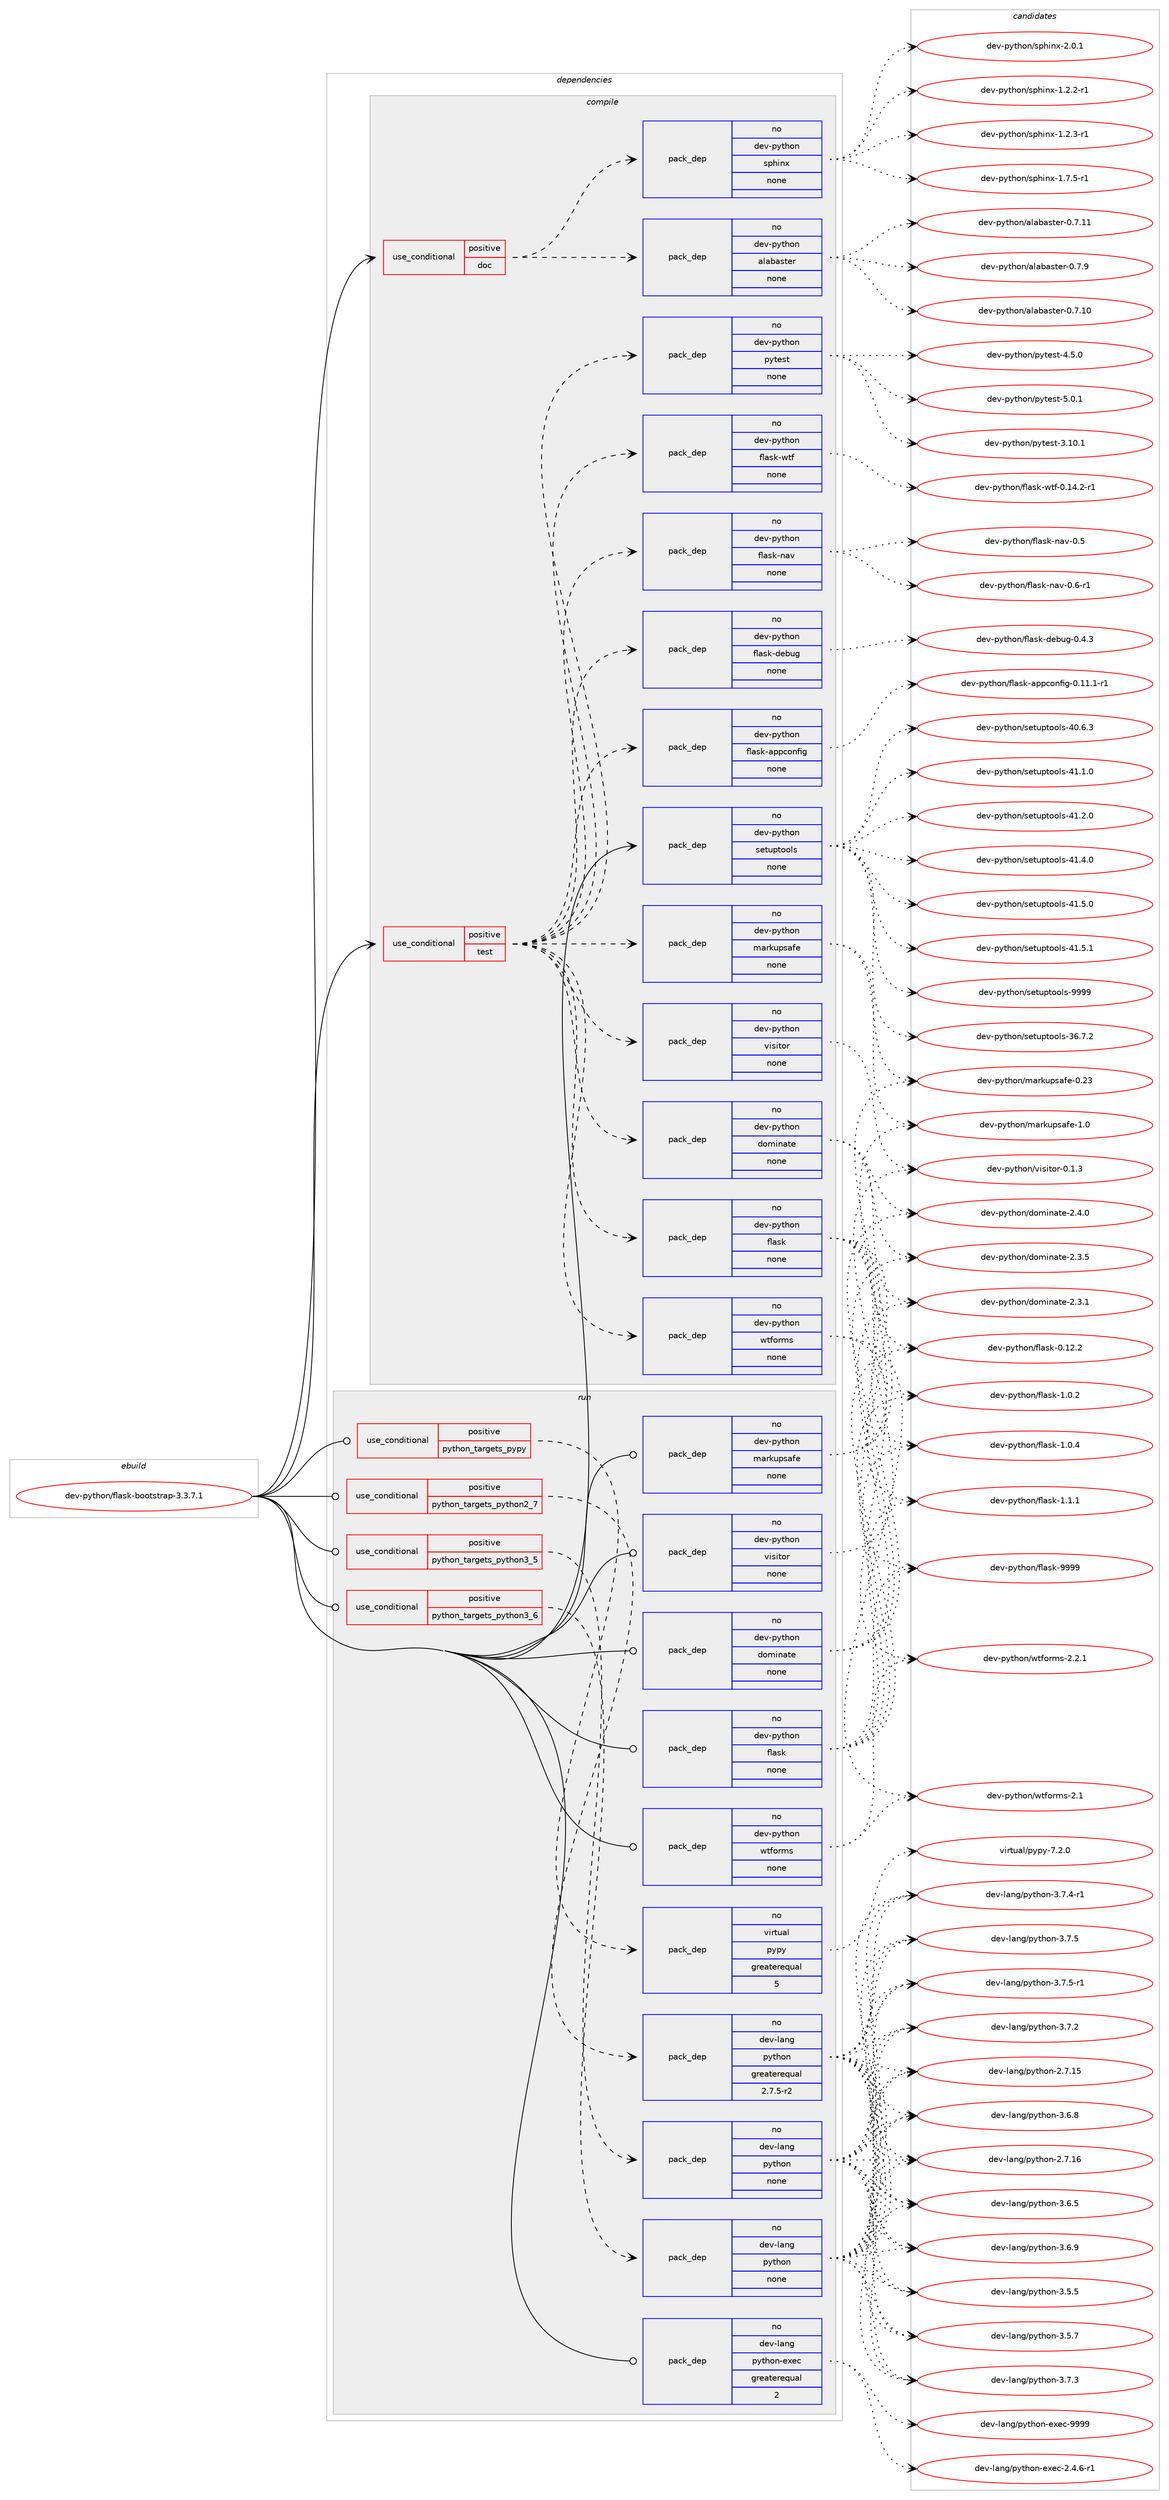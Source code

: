 digraph prolog {

# *************
# Graph options
# *************

newrank=true;
concentrate=true;
compound=true;
graph [rankdir=LR,fontname=Helvetica,fontsize=10,ranksep=1.5];#, ranksep=2.5, nodesep=0.2];
edge  [arrowhead=vee];
node  [fontname=Helvetica,fontsize=10];

# **********
# The ebuild
# **********

subgraph cluster_leftcol {
color=gray;
rank=same;
label=<<i>ebuild</i>>;
id [label="dev-python/flask-bootstrap-3.3.7.1", color=red, width=4, href="../dev-python/flask-bootstrap-3.3.7.1.svg"];
}

# ****************
# The dependencies
# ****************

subgraph cluster_midcol {
color=gray;
label=<<i>dependencies</i>>;
subgraph cluster_compile {
fillcolor="#eeeeee";
style=filled;
label=<<i>compile</i>>;
subgraph cond139450 {
dependency604845 [label=<<TABLE BORDER="0" CELLBORDER="1" CELLSPACING="0" CELLPADDING="4"><TR><TD ROWSPAN="3" CELLPADDING="10">use_conditional</TD></TR><TR><TD>positive</TD></TR><TR><TD>doc</TD></TR></TABLE>>, shape=none, color=red];
subgraph pack453598 {
dependency604846 [label=<<TABLE BORDER="0" CELLBORDER="1" CELLSPACING="0" CELLPADDING="4" WIDTH="220"><TR><TD ROWSPAN="6" CELLPADDING="30">pack_dep</TD></TR><TR><TD WIDTH="110">no</TD></TR><TR><TD>dev-python</TD></TR><TR><TD>alabaster</TD></TR><TR><TD>none</TD></TR><TR><TD></TD></TR></TABLE>>, shape=none, color=blue];
}
dependency604845:e -> dependency604846:w [weight=20,style="dashed",arrowhead="vee"];
subgraph pack453599 {
dependency604847 [label=<<TABLE BORDER="0" CELLBORDER="1" CELLSPACING="0" CELLPADDING="4" WIDTH="220"><TR><TD ROWSPAN="6" CELLPADDING="30">pack_dep</TD></TR><TR><TD WIDTH="110">no</TD></TR><TR><TD>dev-python</TD></TR><TR><TD>sphinx</TD></TR><TR><TD>none</TD></TR><TR><TD></TD></TR></TABLE>>, shape=none, color=blue];
}
dependency604845:e -> dependency604847:w [weight=20,style="dashed",arrowhead="vee"];
}
id:e -> dependency604845:w [weight=20,style="solid",arrowhead="vee"];
subgraph cond139451 {
dependency604848 [label=<<TABLE BORDER="0" CELLBORDER="1" CELLSPACING="0" CELLPADDING="4"><TR><TD ROWSPAN="3" CELLPADDING="10">use_conditional</TD></TR><TR><TD>positive</TD></TR><TR><TD>test</TD></TR></TABLE>>, shape=none, color=red];
subgraph pack453600 {
dependency604849 [label=<<TABLE BORDER="0" CELLBORDER="1" CELLSPACING="0" CELLPADDING="4" WIDTH="220"><TR><TD ROWSPAN="6" CELLPADDING="30">pack_dep</TD></TR><TR><TD WIDTH="110">no</TD></TR><TR><TD>dev-python</TD></TR><TR><TD>flask-appconfig</TD></TR><TR><TD>none</TD></TR><TR><TD></TD></TR></TABLE>>, shape=none, color=blue];
}
dependency604848:e -> dependency604849:w [weight=20,style="dashed",arrowhead="vee"];
subgraph pack453601 {
dependency604850 [label=<<TABLE BORDER="0" CELLBORDER="1" CELLSPACING="0" CELLPADDING="4" WIDTH="220"><TR><TD ROWSPAN="6" CELLPADDING="30">pack_dep</TD></TR><TR><TD WIDTH="110">no</TD></TR><TR><TD>dev-python</TD></TR><TR><TD>flask-debug</TD></TR><TR><TD>none</TD></TR><TR><TD></TD></TR></TABLE>>, shape=none, color=blue];
}
dependency604848:e -> dependency604850:w [weight=20,style="dashed",arrowhead="vee"];
subgraph pack453602 {
dependency604851 [label=<<TABLE BORDER="0" CELLBORDER="1" CELLSPACING="0" CELLPADDING="4" WIDTH="220"><TR><TD ROWSPAN="6" CELLPADDING="30">pack_dep</TD></TR><TR><TD WIDTH="110">no</TD></TR><TR><TD>dev-python</TD></TR><TR><TD>flask-nav</TD></TR><TR><TD>none</TD></TR><TR><TD></TD></TR></TABLE>>, shape=none, color=blue];
}
dependency604848:e -> dependency604851:w [weight=20,style="dashed",arrowhead="vee"];
subgraph pack453603 {
dependency604852 [label=<<TABLE BORDER="0" CELLBORDER="1" CELLSPACING="0" CELLPADDING="4" WIDTH="220"><TR><TD ROWSPAN="6" CELLPADDING="30">pack_dep</TD></TR><TR><TD WIDTH="110">no</TD></TR><TR><TD>dev-python</TD></TR><TR><TD>flask-wtf</TD></TR><TR><TD>none</TD></TR><TR><TD></TD></TR></TABLE>>, shape=none, color=blue];
}
dependency604848:e -> dependency604852:w [weight=20,style="dashed",arrowhead="vee"];
subgraph pack453604 {
dependency604853 [label=<<TABLE BORDER="0" CELLBORDER="1" CELLSPACING="0" CELLPADDING="4" WIDTH="220"><TR><TD ROWSPAN="6" CELLPADDING="30">pack_dep</TD></TR><TR><TD WIDTH="110">no</TD></TR><TR><TD>dev-python</TD></TR><TR><TD>pytest</TD></TR><TR><TD>none</TD></TR><TR><TD></TD></TR></TABLE>>, shape=none, color=blue];
}
dependency604848:e -> dependency604853:w [weight=20,style="dashed",arrowhead="vee"];
subgraph pack453605 {
dependency604854 [label=<<TABLE BORDER="0" CELLBORDER="1" CELLSPACING="0" CELLPADDING="4" WIDTH="220"><TR><TD ROWSPAN="6" CELLPADDING="30">pack_dep</TD></TR><TR><TD WIDTH="110">no</TD></TR><TR><TD>dev-python</TD></TR><TR><TD>dominate</TD></TR><TR><TD>none</TD></TR><TR><TD></TD></TR></TABLE>>, shape=none, color=blue];
}
dependency604848:e -> dependency604854:w [weight=20,style="dashed",arrowhead="vee"];
subgraph pack453606 {
dependency604855 [label=<<TABLE BORDER="0" CELLBORDER="1" CELLSPACING="0" CELLPADDING="4" WIDTH="220"><TR><TD ROWSPAN="6" CELLPADDING="30">pack_dep</TD></TR><TR><TD WIDTH="110">no</TD></TR><TR><TD>dev-python</TD></TR><TR><TD>flask</TD></TR><TR><TD>none</TD></TR><TR><TD></TD></TR></TABLE>>, shape=none, color=blue];
}
dependency604848:e -> dependency604855:w [weight=20,style="dashed",arrowhead="vee"];
subgraph pack453607 {
dependency604856 [label=<<TABLE BORDER="0" CELLBORDER="1" CELLSPACING="0" CELLPADDING="4" WIDTH="220"><TR><TD ROWSPAN="6" CELLPADDING="30">pack_dep</TD></TR><TR><TD WIDTH="110">no</TD></TR><TR><TD>dev-python</TD></TR><TR><TD>markupsafe</TD></TR><TR><TD>none</TD></TR><TR><TD></TD></TR></TABLE>>, shape=none, color=blue];
}
dependency604848:e -> dependency604856:w [weight=20,style="dashed",arrowhead="vee"];
subgraph pack453608 {
dependency604857 [label=<<TABLE BORDER="0" CELLBORDER="1" CELLSPACING="0" CELLPADDING="4" WIDTH="220"><TR><TD ROWSPAN="6" CELLPADDING="30">pack_dep</TD></TR><TR><TD WIDTH="110">no</TD></TR><TR><TD>dev-python</TD></TR><TR><TD>visitor</TD></TR><TR><TD>none</TD></TR><TR><TD></TD></TR></TABLE>>, shape=none, color=blue];
}
dependency604848:e -> dependency604857:w [weight=20,style="dashed",arrowhead="vee"];
subgraph pack453609 {
dependency604858 [label=<<TABLE BORDER="0" CELLBORDER="1" CELLSPACING="0" CELLPADDING="4" WIDTH="220"><TR><TD ROWSPAN="6" CELLPADDING="30">pack_dep</TD></TR><TR><TD WIDTH="110">no</TD></TR><TR><TD>dev-python</TD></TR><TR><TD>wtforms</TD></TR><TR><TD>none</TD></TR><TR><TD></TD></TR></TABLE>>, shape=none, color=blue];
}
dependency604848:e -> dependency604858:w [weight=20,style="dashed",arrowhead="vee"];
}
id:e -> dependency604848:w [weight=20,style="solid",arrowhead="vee"];
subgraph pack453610 {
dependency604859 [label=<<TABLE BORDER="0" CELLBORDER="1" CELLSPACING="0" CELLPADDING="4" WIDTH="220"><TR><TD ROWSPAN="6" CELLPADDING="30">pack_dep</TD></TR><TR><TD WIDTH="110">no</TD></TR><TR><TD>dev-python</TD></TR><TR><TD>setuptools</TD></TR><TR><TD>none</TD></TR><TR><TD></TD></TR></TABLE>>, shape=none, color=blue];
}
id:e -> dependency604859:w [weight=20,style="solid",arrowhead="vee"];
}
subgraph cluster_compileandrun {
fillcolor="#eeeeee";
style=filled;
label=<<i>compile and run</i>>;
}
subgraph cluster_run {
fillcolor="#eeeeee";
style=filled;
label=<<i>run</i>>;
subgraph cond139452 {
dependency604860 [label=<<TABLE BORDER="0" CELLBORDER="1" CELLSPACING="0" CELLPADDING="4"><TR><TD ROWSPAN="3" CELLPADDING="10">use_conditional</TD></TR><TR><TD>positive</TD></TR><TR><TD>python_targets_pypy</TD></TR></TABLE>>, shape=none, color=red];
subgraph pack453611 {
dependency604861 [label=<<TABLE BORDER="0" CELLBORDER="1" CELLSPACING="0" CELLPADDING="4" WIDTH="220"><TR><TD ROWSPAN="6" CELLPADDING="30">pack_dep</TD></TR><TR><TD WIDTH="110">no</TD></TR><TR><TD>virtual</TD></TR><TR><TD>pypy</TD></TR><TR><TD>greaterequal</TD></TR><TR><TD>5</TD></TR></TABLE>>, shape=none, color=blue];
}
dependency604860:e -> dependency604861:w [weight=20,style="dashed",arrowhead="vee"];
}
id:e -> dependency604860:w [weight=20,style="solid",arrowhead="odot"];
subgraph cond139453 {
dependency604862 [label=<<TABLE BORDER="0" CELLBORDER="1" CELLSPACING="0" CELLPADDING="4"><TR><TD ROWSPAN="3" CELLPADDING="10">use_conditional</TD></TR><TR><TD>positive</TD></TR><TR><TD>python_targets_python2_7</TD></TR></TABLE>>, shape=none, color=red];
subgraph pack453612 {
dependency604863 [label=<<TABLE BORDER="0" CELLBORDER="1" CELLSPACING="0" CELLPADDING="4" WIDTH="220"><TR><TD ROWSPAN="6" CELLPADDING="30">pack_dep</TD></TR><TR><TD WIDTH="110">no</TD></TR><TR><TD>dev-lang</TD></TR><TR><TD>python</TD></TR><TR><TD>greaterequal</TD></TR><TR><TD>2.7.5-r2</TD></TR></TABLE>>, shape=none, color=blue];
}
dependency604862:e -> dependency604863:w [weight=20,style="dashed",arrowhead="vee"];
}
id:e -> dependency604862:w [weight=20,style="solid",arrowhead="odot"];
subgraph cond139454 {
dependency604864 [label=<<TABLE BORDER="0" CELLBORDER="1" CELLSPACING="0" CELLPADDING="4"><TR><TD ROWSPAN="3" CELLPADDING="10">use_conditional</TD></TR><TR><TD>positive</TD></TR><TR><TD>python_targets_python3_5</TD></TR></TABLE>>, shape=none, color=red];
subgraph pack453613 {
dependency604865 [label=<<TABLE BORDER="0" CELLBORDER="1" CELLSPACING="0" CELLPADDING="4" WIDTH="220"><TR><TD ROWSPAN="6" CELLPADDING="30">pack_dep</TD></TR><TR><TD WIDTH="110">no</TD></TR><TR><TD>dev-lang</TD></TR><TR><TD>python</TD></TR><TR><TD>none</TD></TR><TR><TD></TD></TR></TABLE>>, shape=none, color=blue];
}
dependency604864:e -> dependency604865:w [weight=20,style="dashed",arrowhead="vee"];
}
id:e -> dependency604864:w [weight=20,style="solid",arrowhead="odot"];
subgraph cond139455 {
dependency604866 [label=<<TABLE BORDER="0" CELLBORDER="1" CELLSPACING="0" CELLPADDING="4"><TR><TD ROWSPAN="3" CELLPADDING="10">use_conditional</TD></TR><TR><TD>positive</TD></TR><TR><TD>python_targets_python3_6</TD></TR></TABLE>>, shape=none, color=red];
subgraph pack453614 {
dependency604867 [label=<<TABLE BORDER="0" CELLBORDER="1" CELLSPACING="0" CELLPADDING="4" WIDTH="220"><TR><TD ROWSPAN="6" CELLPADDING="30">pack_dep</TD></TR><TR><TD WIDTH="110">no</TD></TR><TR><TD>dev-lang</TD></TR><TR><TD>python</TD></TR><TR><TD>none</TD></TR><TR><TD></TD></TR></TABLE>>, shape=none, color=blue];
}
dependency604866:e -> dependency604867:w [weight=20,style="dashed",arrowhead="vee"];
}
id:e -> dependency604866:w [weight=20,style="solid",arrowhead="odot"];
subgraph pack453615 {
dependency604868 [label=<<TABLE BORDER="0" CELLBORDER="1" CELLSPACING="0" CELLPADDING="4" WIDTH="220"><TR><TD ROWSPAN="6" CELLPADDING="30">pack_dep</TD></TR><TR><TD WIDTH="110">no</TD></TR><TR><TD>dev-lang</TD></TR><TR><TD>python-exec</TD></TR><TR><TD>greaterequal</TD></TR><TR><TD>2</TD></TR></TABLE>>, shape=none, color=blue];
}
id:e -> dependency604868:w [weight=20,style="solid",arrowhead="odot"];
subgraph pack453616 {
dependency604869 [label=<<TABLE BORDER="0" CELLBORDER="1" CELLSPACING="0" CELLPADDING="4" WIDTH="220"><TR><TD ROWSPAN="6" CELLPADDING="30">pack_dep</TD></TR><TR><TD WIDTH="110">no</TD></TR><TR><TD>dev-python</TD></TR><TR><TD>dominate</TD></TR><TR><TD>none</TD></TR><TR><TD></TD></TR></TABLE>>, shape=none, color=blue];
}
id:e -> dependency604869:w [weight=20,style="solid",arrowhead="odot"];
subgraph pack453617 {
dependency604870 [label=<<TABLE BORDER="0" CELLBORDER="1" CELLSPACING="0" CELLPADDING="4" WIDTH="220"><TR><TD ROWSPAN="6" CELLPADDING="30">pack_dep</TD></TR><TR><TD WIDTH="110">no</TD></TR><TR><TD>dev-python</TD></TR><TR><TD>flask</TD></TR><TR><TD>none</TD></TR><TR><TD></TD></TR></TABLE>>, shape=none, color=blue];
}
id:e -> dependency604870:w [weight=20,style="solid",arrowhead="odot"];
subgraph pack453618 {
dependency604871 [label=<<TABLE BORDER="0" CELLBORDER="1" CELLSPACING="0" CELLPADDING="4" WIDTH="220"><TR><TD ROWSPAN="6" CELLPADDING="30">pack_dep</TD></TR><TR><TD WIDTH="110">no</TD></TR><TR><TD>dev-python</TD></TR><TR><TD>markupsafe</TD></TR><TR><TD>none</TD></TR><TR><TD></TD></TR></TABLE>>, shape=none, color=blue];
}
id:e -> dependency604871:w [weight=20,style="solid",arrowhead="odot"];
subgraph pack453619 {
dependency604872 [label=<<TABLE BORDER="0" CELLBORDER="1" CELLSPACING="0" CELLPADDING="4" WIDTH="220"><TR><TD ROWSPAN="6" CELLPADDING="30">pack_dep</TD></TR><TR><TD WIDTH="110">no</TD></TR><TR><TD>dev-python</TD></TR><TR><TD>visitor</TD></TR><TR><TD>none</TD></TR><TR><TD></TD></TR></TABLE>>, shape=none, color=blue];
}
id:e -> dependency604872:w [weight=20,style="solid",arrowhead="odot"];
subgraph pack453620 {
dependency604873 [label=<<TABLE BORDER="0" CELLBORDER="1" CELLSPACING="0" CELLPADDING="4" WIDTH="220"><TR><TD ROWSPAN="6" CELLPADDING="30">pack_dep</TD></TR><TR><TD WIDTH="110">no</TD></TR><TR><TD>dev-python</TD></TR><TR><TD>wtforms</TD></TR><TR><TD>none</TD></TR><TR><TD></TD></TR></TABLE>>, shape=none, color=blue];
}
id:e -> dependency604873:w [weight=20,style="solid",arrowhead="odot"];
}
}

# **************
# The candidates
# **************

subgraph cluster_choices {
rank=same;
color=gray;
label=<<i>candidates</i>>;

subgraph choice453598 {
color=black;
nodesep=1;
choice10010111845112121116104111110479710897989711511610111445484655464948 [label="dev-python/alabaster-0.7.10", color=red, width=4,href="../dev-python/alabaster-0.7.10.svg"];
choice10010111845112121116104111110479710897989711511610111445484655464949 [label="dev-python/alabaster-0.7.11", color=red, width=4,href="../dev-python/alabaster-0.7.11.svg"];
choice100101118451121211161041111104797108979897115116101114454846554657 [label="dev-python/alabaster-0.7.9", color=red, width=4,href="../dev-python/alabaster-0.7.9.svg"];
dependency604846:e -> choice10010111845112121116104111110479710897989711511610111445484655464948:w [style=dotted,weight="100"];
dependency604846:e -> choice10010111845112121116104111110479710897989711511610111445484655464949:w [style=dotted,weight="100"];
dependency604846:e -> choice100101118451121211161041111104797108979897115116101114454846554657:w [style=dotted,weight="100"];
}
subgraph choice453599 {
color=black;
nodesep=1;
choice10010111845112121116104111110471151121041051101204549465046504511449 [label="dev-python/sphinx-1.2.2-r1", color=red, width=4,href="../dev-python/sphinx-1.2.2-r1.svg"];
choice10010111845112121116104111110471151121041051101204549465046514511449 [label="dev-python/sphinx-1.2.3-r1", color=red, width=4,href="../dev-python/sphinx-1.2.3-r1.svg"];
choice10010111845112121116104111110471151121041051101204549465546534511449 [label="dev-python/sphinx-1.7.5-r1", color=red, width=4,href="../dev-python/sphinx-1.7.5-r1.svg"];
choice1001011184511212111610411111047115112104105110120455046484649 [label="dev-python/sphinx-2.0.1", color=red, width=4,href="../dev-python/sphinx-2.0.1.svg"];
dependency604847:e -> choice10010111845112121116104111110471151121041051101204549465046504511449:w [style=dotted,weight="100"];
dependency604847:e -> choice10010111845112121116104111110471151121041051101204549465046514511449:w [style=dotted,weight="100"];
dependency604847:e -> choice10010111845112121116104111110471151121041051101204549465546534511449:w [style=dotted,weight="100"];
dependency604847:e -> choice1001011184511212111610411111047115112104105110120455046484649:w [style=dotted,weight="100"];
}
subgraph choice453600 {
color=black;
nodesep=1;
choice100101118451121211161041111104710210897115107459711211299111110102105103454846494946494511449 [label="dev-python/flask-appconfig-0.11.1-r1", color=red, width=4,href="../dev-python/flask-appconfig-0.11.1-r1.svg"];
dependency604849:e -> choice100101118451121211161041111104710210897115107459711211299111110102105103454846494946494511449:w [style=dotted,weight="100"];
}
subgraph choice453601 {
color=black;
nodesep=1;
choice1001011184511212111610411111047102108971151074510010198117103454846524651 [label="dev-python/flask-debug-0.4.3", color=red, width=4,href="../dev-python/flask-debug-0.4.3.svg"];
dependency604850:e -> choice1001011184511212111610411111047102108971151074510010198117103454846524651:w [style=dotted,weight="100"];
}
subgraph choice453602 {
color=black;
nodesep=1;
choice100101118451121211161041111104710210897115107451109711845484653 [label="dev-python/flask-nav-0.5", color=red, width=4,href="../dev-python/flask-nav-0.5.svg"];
choice1001011184511212111610411111047102108971151074511097118454846544511449 [label="dev-python/flask-nav-0.6-r1", color=red, width=4,href="../dev-python/flask-nav-0.6-r1.svg"];
dependency604851:e -> choice100101118451121211161041111104710210897115107451109711845484653:w [style=dotted,weight="100"];
dependency604851:e -> choice1001011184511212111610411111047102108971151074511097118454846544511449:w [style=dotted,weight="100"];
}
subgraph choice453603 {
color=black;
nodesep=1;
choice10010111845112121116104111110471021089711510745119116102454846495246504511449 [label="dev-python/flask-wtf-0.14.2-r1", color=red, width=4,href="../dev-python/flask-wtf-0.14.2-r1.svg"];
dependency604852:e -> choice10010111845112121116104111110471021089711510745119116102454846495246504511449:w [style=dotted,weight="100"];
}
subgraph choice453604 {
color=black;
nodesep=1;
choice100101118451121211161041111104711212111610111511645514649484649 [label="dev-python/pytest-3.10.1", color=red, width=4,href="../dev-python/pytest-3.10.1.svg"];
choice1001011184511212111610411111047112121116101115116455246534648 [label="dev-python/pytest-4.5.0", color=red, width=4,href="../dev-python/pytest-4.5.0.svg"];
choice1001011184511212111610411111047112121116101115116455346484649 [label="dev-python/pytest-5.0.1", color=red, width=4,href="../dev-python/pytest-5.0.1.svg"];
dependency604853:e -> choice100101118451121211161041111104711212111610111511645514649484649:w [style=dotted,weight="100"];
dependency604853:e -> choice1001011184511212111610411111047112121116101115116455246534648:w [style=dotted,weight="100"];
dependency604853:e -> choice1001011184511212111610411111047112121116101115116455346484649:w [style=dotted,weight="100"];
}
subgraph choice453605 {
color=black;
nodesep=1;
choice100101118451121211161041111104710011110910511097116101455046514649 [label="dev-python/dominate-2.3.1", color=red, width=4,href="../dev-python/dominate-2.3.1.svg"];
choice100101118451121211161041111104710011110910511097116101455046514653 [label="dev-python/dominate-2.3.5", color=red, width=4,href="../dev-python/dominate-2.3.5.svg"];
choice100101118451121211161041111104710011110910511097116101455046524648 [label="dev-python/dominate-2.4.0", color=red, width=4,href="../dev-python/dominate-2.4.0.svg"];
dependency604854:e -> choice100101118451121211161041111104710011110910511097116101455046514649:w [style=dotted,weight="100"];
dependency604854:e -> choice100101118451121211161041111104710011110910511097116101455046514653:w [style=dotted,weight="100"];
dependency604854:e -> choice100101118451121211161041111104710011110910511097116101455046524648:w [style=dotted,weight="100"];
}
subgraph choice453606 {
color=black;
nodesep=1;
choice10010111845112121116104111110471021089711510745484649504650 [label="dev-python/flask-0.12.2", color=red, width=4,href="../dev-python/flask-0.12.2.svg"];
choice100101118451121211161041111104710210897115107454946484650 [label="dev-python/flask-1.0.2", color=red, width=4,href="../dev-python/flask-1.0.2.svg"];
choice100101118451121211161041111104710210897115107454946484652 [label="dev-python/flask-1.0.4", color=red, width=4,href="../dev-python/flask-1.0.4.svg"];
choice100101118451121211161041111104710210897115107454946494649 [label="dev-python/flask-1.1.1", color=red, width=4,href="../dev-python/flask-1.1.1.svg"];
choice1001011184511212111610411111047102108971151074557575757 [label="dev-python/flask-9999", color=red, width=4,href="../dev-python/flask-9999.svg"];
dependency604855:e -> choice10010111845112121116104111110471021089711510745484649504650:w [style=dotted,weight="100"];
dependency604855:e -> choice100101118451121211161041111104710210897115107454946484650:w [style=dotted,weight="100"];
dependency604855:e -> choice100101118451121211161041111104710210897115107454946484652:w [style=dotted,weight="100"];
dependency604855:e -> choice100101118451121211161041111104710210897115107454946494649:w [style=dotted,weight="100"];
dependency604855:e -> choice1001011184511212111610411111047102108971151074557575757:w [style=dotted,weight="100"];
}
subgraph choice453607 {
color=black;
nodesep=1;
choice100101118451121211161041111104710997114107117112115971021014548465051 [label="dev-python/markupsafe-0.23", color=red, width=4,href="../dev-python/markupsafe-0.23.svg"];
choice1001011184511212111610411111047109971141071171121159710210145494648 [label="dev-python/markupsafe-1.0", color=red, width=4,href="../dev-python/markupsafe-1.0.svg"];
dependency604856:e -> choice100101118451121211161041111104710997114107117112115971021014548465051:w [style=dotted,weight="100"];
dependency604856:e -> choice1001011184511212111610411111047109971141071171121159710210145494648:w [style=dotted,weight="100"];
}
subgraph choice453608 {
color=black;
nodesep=1;
choice1001011184511212111610411111047118105115105116111114454846494651 [label="dev-python/visitor-0.1.3", color=red, width=4,href="../dev-python/visitor-0.1.3.svg"];
dependency604857:e -> choice1001011184511212111610411111047118105115105116111114454846494651:w [style=dotted,weight="100"];
}
subgraph choice453609 {
color=black;
nodesep=1;
choice100101118451121211161041111104711911610211111410911545504649 [label="dev-python/wtforms-2.1", color=red, width=4,href="../dev-python/wtforms-2.1.svg"];
choice1001011184511212111610411111047119116102111114109115455046504649 [label="dev-python/wtforms-2.2.1", color=red, width=4,href="../dev-python/wtforms-2.2.1.svg"];
dependency604858:e -> choice100101118451121211161041111104711911610211111410911545504649:w [style=dotted,weight="100"];
dependency604858:e -> choice1001011184511212111610411111047119116102111114109115455046504649:w [style=dotted,weight="100"];
}
subgraph choice453610 {
color=black;
nodesep=1;
choice100101118451121211161041111104711510111611711211611111110811545515446554650 [label="dev-python/setuptools-36.7.2", color=red, width=4,href="../dev-python/setuptools-36.7.2.svg"];
choice100101118451121211161041111104711510111611711211611111110811545524846544651 [label="dev-python/setuptools-40.6.3", color=red, width=4,href="../dev-python/setuptools-40.6.3.svg"];
choice100101118451121211161041111104711510111611711211611111110811545524946494648 [label="dev-python/setuptools-41.1.0", color=red, width=4,href="../dev-python/setuptools-41.1.0.svg"];
choice100101118451121211161041111104711510111611711211611111110811545524946504648 [label="dev-python/setuptools-41.2.0", color=red, width=4,href="../dev-python/setuptools-41.2.0.svg"];
choice100101118451121211161041111104711510111611711211611111110811545524946524648 [label="dev-python/setuptools-41.4.0", color=red, width=4,href="../dev-python/setuptools-41.4.0.svg"];
choice100101118451121211161041111104711510111611711211611111110811545524946534648 [label="dev-python/setuptools-41.5.0", color=red, width=4,href="../dev-python/setuptools-41.5.0.svg"];
choice100101118451121211161041111104711510111611711211611111110811545524946534649 [label="dev-python/setuptools-41.5.1", color=red, width=4,href="../dev-python/setuptools-41.5.1.svg"];
choice10010111845112121116104111110471151011161171121161111111081154557575757 [label="dev-python/setuptools-9999", color=red, width=4,href="../dev-python/setuptools-9999.svg"];
dependency604859:e -> choice100101118451121211161041111104711510111611711211611111110811545515446554650:w [style=dotted,weight="100"];
dependency604859:e -> choice100101118451121211161041111104711510111611711211611111110811545524846544651:w [style=dotted,weight="100"];
dependency604859:e -> choice100101118451121211161041111104711510111611711211611111110811545524946494648:w [style=dotted,weight="100"];
dependency604859:e -> choice100101118451121211161041111104711510111611711211611111110811545524946504648:w [style=dotted,weight="100"];
dependency604859:e -> choice100101118451121211161041111104711510111611711211611111110811545524946524648:w [style=dotted,weight="100"];
dependency604859:e -> choice100101118451121211161041111104711510111611711211611111110811545524946534648:w [style=dotted,weight="100"];
dependency604859:e -> choice100101118451121211161041111104711510111611711211611111110811545524946534649:w [style=dotted,weight="100"];
dependency604859:e -> choice10010111845112121116104111110471151011161171121161111111081154557575757:w [style=dotted,weight="100"];
}
subgraph choice453611 {
color=black;
nodesep=1;
choice1181051141161179710847112121112121455546504648 [label="virtual/pypy-7.2.0", color=red, width=4,href="../virtual/pypy-7.2.0.svg"];
dependency604861:e -> choice1181051141161179710847112121112121455546504648:w [style=dotted,weight="100"];
}
subgraph choice453612 {
color=black;
nodesep=1;
choice10010111845108971101034711212111610411111045504655464953 [label="dev-lang/python-2.7.15", color=red, width=4,href="../dev-lang/python-2.7.15.svg"];
choice10010111845108971101034711212111610411111045504655464954 [label="dev-lang/python-2.7.16", color=red, width=4,href="../dev-lang/python-2.7.16.svg"];
choice100101118451089711010347112121116104111110455146534653 [label="dev-lang/python-3.5.5", color=red, width=4,href="../dev-lang/python-3.5.5.svg"];
choice100101118451089711010347112121116104111110455146534655 [label="dev-lang/python-3.5.7", color=red, width=4,href="../dev-lang/python-3.5.7.svg"];
choice100101118451089711010347112121116104111110455146544653 [label="dev-lang/python-3.6.5", color=red, width=4,href="../dev-lang/python-3.6.5.svg"];
choice100101118451089711010347112121116104111110455146544656 [label="dev-lang/python-3.6.8", color=red, width=4,href="../dev-lang/python-3.6.8.svg"];
choice100101118451089711010347112121116104111110455146544657 [label="dev-lang/python-3.6.9", color=red, width=4,href="../dev-lang/python-3.6.9.svg"];
choice100101118451089711010347112121116104111110455146554650 [label="dev-lang/python-3.7.2", color=red, width=4,href="../dev-lang/python-3.7.2.svg"];
choice100101118451089711010347112121116104111110455146554651 [label="dev-lang/python-3.7.3", color=red, width=4,href="../dev-lang/python-3.7.3.svg"];
choice1001011184510897110103471121211161041111104551465546524511449 [label="dev-lang/python-3.7.4-r1", color=red, width=4,href="../dev-lang/python-3.7.4-r1.svg"];
choice100101118451089711010347112121116104111110455146554653 [label="dev-lang/python-3.7.5", color=red, width=4,href="../dev-lang/python-3.7.5.svg"];
choice1001011184510897110103471121211161041111104551465546534511449 [label="dev-lang/python-3.7.5-r1", color=red, width=4,href="../dev-lang/python-3.7.5-r1.svg"];
dependency604863:e -> choice10010111845108971101034711212111610411111045504655464953:w [style=dotted,weight="100"];
dependency604863:e -> choice10010111845108971101034711212111610411111045504655464954:w [style=dotted,weight="100"];
dependency604863:e -> choice100101118451089711010347112121116104111110455146534653:w [style=dotted,weight="100"];
dependency604863:e -> choice100101118451089711010347112121116104111110455146534655:w [style=dotted,weight="100"];
dependency604863:e -> choice100101118451089711010347112121116104111110455146544653:w [style=dotted,weight="100"];
dependency604863:e -> choice100101118451089711010347112121116104111110455146544656:w [style=dotted,weight="100"];
dependency604863:e -> choice100101118451089711010347112121116104111110455146544657:w [style=dotted,weight="100"];
dependency604863:e -> choice100101118451089711010347112121116104111110455146554650:w [style=dotted,weight="100"];
dependency604863:e -> choice100101118451089711010347112121116104111110455146554651:w [style=dotted,weight="100"];
dependency604863:e -> choice1001011184510897110103471121211161041111104551465546524511449:w [style=dotted,weight="100"];
dependency604863:e -> choice100101118451089711010347112121116104111110455146554653:w [style=dotted,weight="100"];
dependency604863:e -> choice1001011184510897110103471121211161041111104551465546534511449:w [style=dotted,weight="100"];
}
subgraph choice453613 {
color=black;
nodesep=1;
choice10010111845108971101034711212111610411111045504655464953 [label="dev-lang/python-2.7.15", color=red, width=4,href="../dev-lang/python-2.7.15.svg"];
choice10010111845108971101034711212111610411111045504655464954 [label="dev-lang/python-2.7.16", color=red, width=4,href="../dev-lang/python-2.7.16.svg"];
choice100101118451089711010347112121116104111110455146534653 [label="dev-lang/python-3.5.5", color=red, width=4,href="../dev-lang/python-3.5.5.svg"];
choice100101118451089711010347112121116104111110455146534655 [label="dev-lang/python-3.5.7", color=red, width=4,href="../dev-lang/python-3.5.7.svg"];
choice100101118451089711010347112121116104111110455146544653 [label="dev-lang/python-3.6.5", color=red, width=4,href="../dev-lang/python-3.6.5.svg"];
choice100101118451089711010347112121116104111110455146544656 [label="dev-lang/python-3.6.8", color=red, width=4,href="../dev-lang/python-3.6.8.svg"];
choice100101118451089711010347112121116104111110455146544657 [label="dev-lang/python-3.6.9", color=red, width=4,href="../dev-lang/python-3.6.9.svg"];
choice100101118451089711010347112121116104111110455146554650 [label="dev-lang/python-3.7.2", color=red, width=4,href="../dev-lang/python-3.7.2.svg"];
choice100101118451089711010347112121116104111110455146554651 [label="dev-lang/python-3.7.3", color=red, width=4,href="../dev-lang/python-3.7.3.svg"];
choice1001011184510897110103471121211161041111104551465546524511449 [label="dev-lang/python-3.7.4-r1", color=red, width=4,href="../dev-lang/python-3.7.4-r1.svg"];
choice100101118451089711010347112121116104111110455146554653 [label="dev-lang/python-3.7.5", color=red, width=4,href="../dev-lang/python-3.7.5.svg"];
choice1001011184510897110103471121211161041111104551465546534511449 [label="dev-lang/python-3.7.5-r1", color=red, width=4,href="../dev-lang/python-3.7.5-r1.svg"];
dependency604865:e -> choice10010111845108971101034711212111610411111045504655464953:w [style=dotted,weight="100"];
dependency604865:e -> choice10010111845108971101034711212111610411111045504655464954:w [style=dotted,weight="100"];
dependency604865:e -> choice100101118451089711010347112121116104111110455146534653:w [style=dotted,weight="100"];
dependency604865:e -> choice100101118451089711010347112121116104111110455146534655:w [style=dotted,weight="100"];
dependency604865:e -> choice100101118451089711010347112121116104111110455146544653:w [style=dotted,weight="100"];
dependency604865:e -> choice100101118451089711010347112121116104111110455146544656:w [style=dotted,weight="100"];
dependency604865:e -> choice100101118451089711010347112121116104111110455146544657:w [style=dotted,weight="100"];
dependency604865:e -> choice100101118451089711010347112121116104111110455146554650:w [style=dotted,weight="100"];
dependency604865:e -> choice100101118451089711010347112121116104111110455146554651:w [style=dotted,weight="100"];
dependency604865:e -> choice1001011184510897110103471121211161041111104551465546524511449:w [style=dotted,weight="100"];
dependency604865:e -> choice100101118451089711010347112121116104111110455146554653:w [style=dotted,weight="100"];
dependency604865:e -> choice1001011184510897110103471121211161041111104551465546534511449:w [style=dotted,weight="100"];
}
subgraph choice453614 {
color=black;
nodesep=1;
choice10010111845108971101034711212111610411111045504655464953 [label="dev-lang/python-2.7.15", color=red, width=4,href="../dev-lang/python-2.7.15.svg"];
choice10010111845108971101034711212111610411111045504655464954 [label="dev-lang/python-2.7.16", color=red, width=4,href="../dev-lang/python-2.7.16.svg"];
choice100101118451089711010347112121116104111110455146534653 [label="dev-lang/python-3.5.5", color=red, width=4,href="../dev-lang/python-3.5.5.svg"];
choice100101118451089711010347112121116104111110455146534655 [label="dev-lang/python-3.5.7", color=red, width=4,href="../dev-lang/python-3.5.7.svg"];
choice100101118451089711010347112121116104111110455146544653 [label="dev-lang/python-3.6.5", color=red, width=4,href="../dev-lang/python-3.6.5.svg"];
choice100101118451089711010347112121116104111110455146544656 [label="dev-lang/python-3.6.8", color=red, width=4,href="../dev-lang/python-3.6.8.svg"];
choice100101118451089711010347112121116104111110455146544657 [label="dev-lang/python-3.6.9", color=red, width=4,href="../dev-lang/python-3.6.9.svg"];
choice100101118451089711010347112121116104111110455146554650 [label="dev-lang/python-3.7.2", color=red, width=4,href="../dev-lang/python-3.7.2.svg"];
choice100101118451089711010347112121116104111110455146554651 [label="dev-lang/python-3.7.3", color=red, width=4,href="../dev-lang/python-3.7.3.svg"];
choice1001011184510897110103471121211161041111104551465546524511449 [label="dev-lang/python-3.7.4-r1", color=red, width=4,href="../dev-lang/python-3.7.4-r1.svg"];
choice100101118451089711010347112121116104111110455146554653 [label="dev-lang/python-3.7.5", color=red, width=4,href="../dev-lang/python-3.7.5.svg"];
choice1001011184510897110103471121211161041111104551465546534511449 [label="dev-lang/python-3.7.5-r1", color=red, width=4,href="../dev-lang/python-3.7.5-r1.svg"];
dependency604867:e -> choice10010111845108971101034711212111610411111045504655464953:w [style=dotted,weight="100"];
dependency604867:e -> choice10010111845108971101034711212111610411111045504655464954:w [style=dotted,weight="100"];
dependency604867:e -> choice100101118451089711010347112121116104111110455146534653:w [style=dotted,weight="100"];
dependency604867:e -> choice100101118451089711010347112121116104111110455146534655:w [style=dotted,weight="100"];
dependency604867:e -> choice100101118451089711010347112121116104111110455146544653:w [style=dotted,weight="100"];
dependency604867:e -> choice100101118451089711010347112121116104111110455146544656:w [style=dotted,weight="100"];
dependency604867:e -> choice100101118451089711010347112121116104111110455146544657:w [style=dotted,weight="100"];
dependency604867:e -> choice100101118451089711010347112121116104111110455146554650:w [style=dotted,weight="100"];
dependency604867:e -> choice100101118451089711010347112121116104111110455146554651:w [style=dotted,weight="100"];
dependency604867:e -> choice1001011184510897110103471121211161041111104551465546524511449:w [style=dotted,weight="100"];
dependency604867:e -> choice100101118451089711010347112121116104111110455146554653:w [style=dotted,weight="100"];
dependency604867:e -> choice1001011184510897110103471121211161041111104551465546534511449:w [style=dotted,weight="100"];
}
subgraph choice453615 {
color=black;
nodesep=1;
choice10010111845108971101034711212111610411111045101120101994550465246544511449 [label="dev-lang/python-exec-2.4.6-r1", color=red, width=4,href="../dev-lang/python-exec-2.4.6-r1.svg"];
choice10010111845108971101034711212111610411111045101120101994557575757 [label="dev-lang/python-exec-9999", color=red, width=4,href="../dev-lang/python-exec-9999.svg"];
dependency604868:e -> choice10010111845108971101034711212111610411111045101120101994550465246544511449:w [style=dotted,weight="100"];
dependency604868:e -> choice10010111845108971101034711212111610411111045101120101994557575757:w [style=dotted,weight="100"];
}
subgraph choice453616 {
color=black;
nodesep=1;
choice100101118451121211161041111104710011110910511097116101455046514649 [label="dev-python/dominate-2.3.1", color=red, width=4,href="../dev-python/dominate-2.3.1.svg"];
choice100101118451121211161041111104710011110910511097116101455046514653 [label="dev-python/dominate-2.3.5", color=red, width=4,href="../dev-python/dominate-2.3.5.svg"];
choice100101118451121211161041111104710011110910511097116101455046524648 [label="dev-python/dominate-2.4.0", color=red, width=4,href="../dev-python/dominate-2.4.0.svg"];
dependency604869:e -> choice100101118451121211161041111104710011110910511097116101455046514649:w [style=dotted,weight="100"];
dependency604869:e -> choice100101118451121211161041111104710011110910511097116101455046514653:w [style=dotted,weight="100"];
dependency604869:e -> choice100101118451121211161041111104710011110910511097116101455046524648:w [style=dotted,weight="100"];
}
subgraph choice453617 {
color=black;
nodesep=1;
choice10010111845112121116104111110471021089711510745484649504650 [label="dev-python/flask-0.12.2", color=red, width=4,href="../dev-python/flask-0.12.2.svg"];
choice100101118451121211161041111104710210897115107454946484650 [label="dev-python/flask-1.0.2", color=red, width=4,href="../dev-python/flask-1.0.2.svg"];
choice100101118451121211161041111104710210897115107454946484652 [label="dev-python/flask-1.0.4", color=red, width=4,href="../dev-python/flask-1.0.4.svg"];
choice100101118451121211161041111104710210897115107454946494649 [label="dev-python/flask-1.1.1", color=red, width=4,href="../dev-python/flask-1.1.1.svg"];
choice1001011184511212111610411111047102108971151074557575757 [label="dev-python/flask-9999", color=red, width=4,href="../dev-python/flask-9999.svg"];
dependency604870:e -> choice10010111845112121116104111110471021089711510745484649504650:w [style=dotted,weight="100"];
dependency604870:e -> choice100101118451121211161041111104710210897115107454946484650:w [style=dotted,weight="100"];
dependency604870:e -> choice100101118451121211161041111104710210897115107454946484652:w [style=dotted,weight="100"];
dependency604870:e -> choice100101118451121211161041111104710210897115107454946494649:w [style=dotted,weight="100"];
dependency604870:e -> choice1001011184511212111610411111047102108971151074557575757:w [style=dotted,weight="100"];
}
subgraph choice453618 {
color=black;
nodesep=1;
choice100101118451121211161041111104710997114107117112115971021014548465051 [label="dev-python/markupsafe-0.23", color=red, width=4,href="../dev-python/markupsafe-0.23.svg"];
choice1001011184511212111610411111047109971141071171121159710210145494648 [label="dev-python/markupsafe-1.0", color=red, width=4,href="../dev-python/markupsafe-1.0.svg"];
dependency604871:e -> choice100101118451121211161041111104710997114107117112115971021014548465051:w [style=dotted,weight="100"];
dependency604871:e -> choice1001011184511212111610411111047109971141071171121159710210145494648:w [style=dotted,weight="100"];
}
subgraph choice453619 {
color=black;
nodesep=1;
choice1001011184511212111610411111047118105115105116111114454846494651 [label="dev-python/visitor-0.1.3", color=red, width=4,href="../dev-python/visitor-0.1.3.svg"];
dependency604872:e -> choice1001011184511212111610411111047118105115105116111114454846494651:w [style=dotted,weight="100"];
}
subgraph choice453620 {
color=black;
nodesep=1;
choice100101118451121211161041111104711911610211111410911545504649 [label="dev-python/wtforms-2.1", color=red, width=4,href="../dev-python/wtforms-2.1.svg"];
choice1001011184511212111610411111047119116102111114109115455046504649 [label="dev-python/wtforms-2.2.1", color=red, width=4,href="../dev-python/wtforms-2.2.1.svg"];
dependency604873:e -> choice100101118451121211161041111104711911610211111410911545504649:w [style=dotted,weight="100"];
dependency604873:e -> choice1001011184511212111610411111047119116102111114109115455046504649:w [style=dotted,weight="100"];
}
}

}
